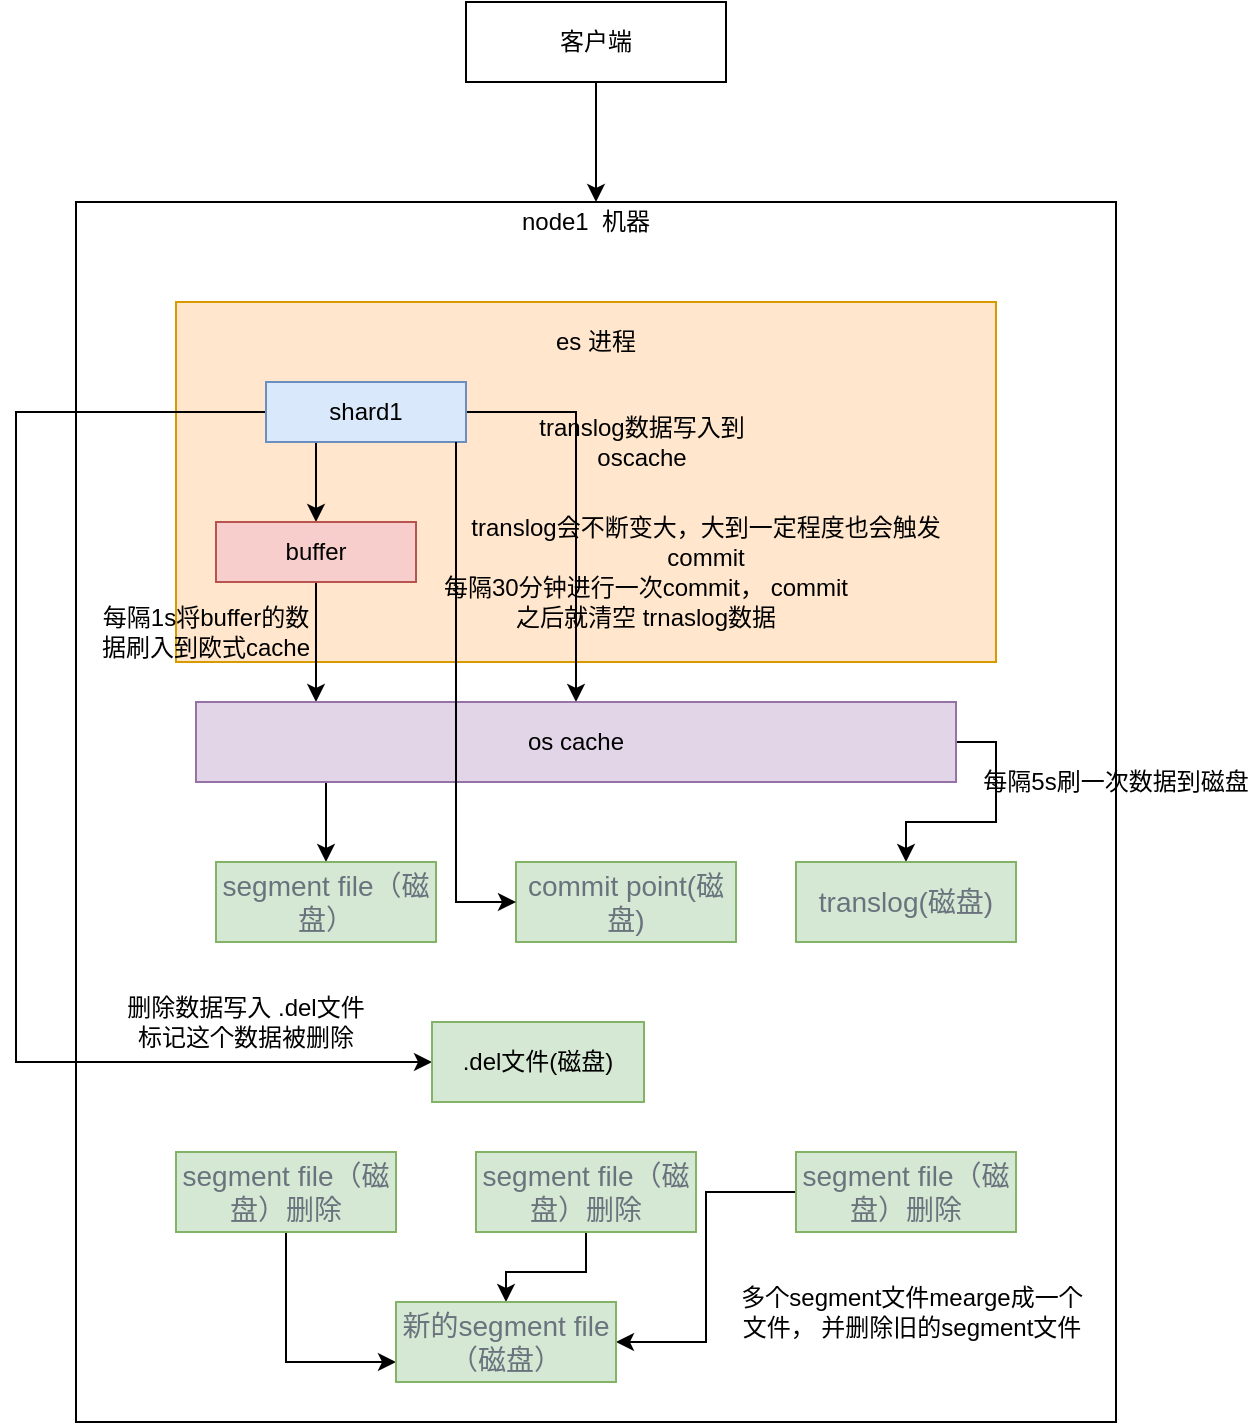 <mxfile version="14.1.2" type="github">
  <diagram id="HTnoRy13JS2AFP6CThfI" name="Page-1">
    <mxGraphModel dx="1422" dy="882" grid="1" gridSize="10" guides="1" tooltips="1" connect="1" arrows="1" fold="1" page="1" pageScale="1" pageWidth="827" pageHeight="1169" math="0" shadow="0">
      <root>
        <mxCell id="0" />
        <mxCell id="1" parent="0" />
        <mxCell id="CtDJ0CZljW0Iu3LUGNHO-1" value="" style="rounded=0;whiteSpace=wrap;html=1;" vertex="1" parent="1">
          <mxGeometry x="130" y="110" width="520" height="610" as="geometry" />
        </mxCell>
        <mxCell id="CtDJ0CZljW0Iu3LUGNHO-7" style="edgeStyle=orthogonalEdgeStyle;rounded=0;orthogonalLoop=1;jettySize=auto;html=1;entryX=0.5;entryY=0;entryDx=0;entryDy=0;" edge="1" parent="1" source="CtDJ0CZljW0Iu3LUGNHO-2" target="CtDJ0CZljW0Iu3LUGNHO-1">
          <mxGeometry relative="1" as="geometry" />
        </mxCell>
        <mxCell id="CtDJ0CZljW0Iu3LUGNHO-2" value="客户端" style="rounded=0;whiteSpace=wrap;html=1;" vertex="1" parent="1">
          <mxGeometry x="325" y="10" width="130" height="40" as="geometry" />
        </mxCell>
        <mxCell id="CtDJ0CZljW0Iu3LUGNHO-3" value="node1&amp;nbsp; 机器" style="text;html=1;strokeColor=none;fillColor=none;align=center;verticalAlign=middle;whiteSpace=wrap;rounded=0;" vertex="1" parent="1">
          <mxGeometry x="340" y="110" width="90" height="20" as="geometry" />
        </mxCell>
        <mxCell id="CtDJ0CZljW0Iu3LUGNHO-4" value="" style="rounded=0;whiteSpace=wrap;html=1;fillColor=#ffe6cc;strokeColor=#d79b00;" vertex="1" parent="1">
          <mxGeometry x="180" y="160" width="410" height="180" as="geometry" />
        </mxCell>
        <mxCell id="CtDJ0CZljW0Iu3LUGNHO-6" value="es 进程" style="text;html=1;strokeColor=none;fillColor=none;align=center;verticalAlign=middle;whiteSpace=wrap;rounded=0;" vertex="1" parent="1">
          <mxGeometry x="350" y="170" width="80" height="20" as="geometry" />
        </mxCell>
        <mxCell id="CtDJ0CZljW0Iu3LUGNHO-12" style="edgeStyle=orthogonalEdgeStyle;rounded=0;orthogonalLoop=1;jettySize=auto;html=1;" edge="1" parent="1" source="CtDJ0CZljW0Iu3LUGNHO-8" target="CtDJ0CZljW0Iu3LUGNHO-10">
          <mxGeometry relative="1" as="geometry">
            <Array as="points">
              <mxPoint x="250" y="240" />
              <mxPoint x="250" y="240" />
            </Array>
          </mxGeometry>
        </mxCell>
        <mxCell id="CtDJ0CZljW0Iu3LUGNHO-21" style="edgeStyle=orthogonalEdgeStyle;rounded=0;orthogonalLoop=1;jettySize=auto;html=1;" edge="1" parent="1" source="CtDJ0CZljW0Iu3LUGNHO-8" target="CtDJ0CZljW0Iu3LUGNHO-13">
          <mxGeometry relative="1" as="geometry">
            <Array as="points">
              <mxPoint x="380" y="215" />
            </Array>
          </mxGeometry>
        </mxCell>
        <mxCell id="CtDJ0CZljW0Iu3LUGNHO-32" style="edgeStyle=orthogonalEdgeStyle;rounded=0;orthogonalLoop=1;jettySize=auto;html=1;entryX=0;entryY=0.5;entryDx=0;entryDy=0;" edge="1" parent="1" source="CtDJ0CZljW0Iu3LUGNHO-8" target="CtDJ0CZljW0Iu3LUGNHO-31">
          <mxGeometry relative="1" as="geometry">
            <Array as="points">
              <mxPoint x="100" y="215" />
              <mxPoint x="100" y="540" />
            </Array>
          </mxGeometry>
        </mxCell>
        <mxCell id="CtDJ0CZljW0Iu3LUGNHO-8" value="shard1" style="rounded=0;whiteSpace=wrap;html=1;fillColor=#dae8fc;strokeColor=#6c8ebf;" vertex="1" parent="1">
          <mxGeometry x="225" y="200" width="100" height="30" as="geometry" />
        </mxCell>
        <mxCell id="CtDJ0CZljW0Iu3LUGNHO-16" style="edgeStyle=orthogonalEdgeStyle;rounded=0;orthogonalLoop=1;jettySize=auto;html=1;" edge="1" parent="1" source="CtDJ0CZljW0Iu3LUGNHO-10" target="CtDJ0CZljW0Iu3LUGNHO-13">
          <mxGeometry relative="1" as="geometry">
            <Array as="points">
              <mxPoint x="250" y="360" />
              <mxPoint x="250" y="360" />
            </Array>
          </mxGeometry>
        </mxCell>
        <mxCell id="CtDJ0CZljW0Iu3LUGNHO-10" value="buffer" style="rounded=0;whiteSpace=wrap;html=1;fillColor=#f8cecc;strokeColor=#b85450;" vertex="1" parent="1">
          <mxGeometry x="200" y="270" width="100" height="30" as="geometry" />
        </mxCell>
        <mxCell id="CtDJ0CZljW0Iu3LUGNHO-19" style="edgeStyle=orthogonalEdgeStyle;rounded=0;orthogonalLoop=1;jettySize=auto;html=1;" edge="1" parent="1" source="CtDJ0CZljW0Iu3LUGNHO-13" target="CtDJ0CZljW0Iu3LUGNHO-18">
          <mxGeometry relative="1" as="geometry">
            <Array as="points">
              <mxPoint x="255" y="410" />
              <mxPoint x="255" y="410" />
            </Array>
          </mxGeometry>
        </mxCell>
        <mxCell id="CtDJ0CZljW0Iu3LUGNHO-25" style="edgeStyle=orthogonalEdgeStyle;rounded=0;orthogonalLoop=1;jettySize=auto;html=1;" edge="1" parent="1" source="CtDJ0CZljW0Iu3LUGNHO-13" target="CtDJ0CZljW0Iu3LUGNHO-23">
          <mxGeometry relative="1" as="geometry">
            <Array as="points">
              <mxPoint x="590" y="380" />
              <mxPoint x="590" y="420" />
              <mxPoint x="545" y="420" />
            </Array>
          </mxGeometry>
        </mxCell>
        <mxCell id="CtDJ0CZljW0Iu3LUGNHO-13" value="os cache" style="rounded=0;whiteSpace=wrap;html=1;fillColor=#e1d5e7;strokeColor=#9673a6;" vertex="1" parent="1">
          <mxGeometry x="190" y="360" width="380" height="40" as="geometry" />
        </mxCell>
        <mxCell id="CtDJ0CZljW0Iu3LUGNHO-17" value="每隔1s将buffer的数据刷入到欧式cache" style="text;html=1;strokeColor=none;fillColor=none;align=center;verticalAlign=middle;whiteSpace=wrap;rounded=0;" vertex="1" parent="1">
          <mxGeometry x="140" y="315" width="110" height="20" as="geometry" />
        </mxCell>
        <mxCell id="CtDJ0CZljW0Iu3LUGNHO-18" value="&lt;span style=&quot;color: rgb(106 , 115 , 125) ; font-family: , &amp;#34;blinkmacsystemfont&amp;#34; , , &amp;#34;pingfang sc&amp;#34; , &amp;#34;helvetica&amp;#34; , &amp;#34;arial&amp;#34; , &amp;#34;hiragino sans gb&amp;#34; , &amp;#34;microsoft yahei&amp;#34; , &amp;#34;simsun&amp;#34; , , &amp;#34;heiti&amp;#34; , , sans-serif ; font-size: 14px&quot;&gt;segment file（磁盘）&lt;/span&gt;" style="rounded=0;whiteSpace=wrap;html=1;fillColor=#d5e8d4;strokeColor=#82b366;" vertex="1" parent="1">
          <mxGeometry x="200" y="440" width="110" height="40" as="geometry" />
        </mxCell>
        <mxCell id="CtDJ0CZljW0Iu3LUGNHO-22" value="translog数据写入到oscache" style="text;html=1;strokeColor=none;fillColor=none;align=center;verticalAlign=middle;whiteSpace=wrap;rounded=0;" vertex="1" parent="1">
          <mxGeometry x="340" y="220" width="146" height="20" as="geometry" />
        </mxCell>
        <mxCell id="CtDJ0CZljW0Iu3LUGNHO-23" value="&lt;span style=&quot;color: rgb(106 , 115 , 125) ; font-family: , &amp;#34;blinkmacsystemfont&amp;#34; , , &amp;#34;pingfang sc&amp;#34; , &amp;#34;helvetica&amp;#34; , &amp;#34;arial&amp;#34; , &amp;#34;hiragino sans gb&amp;#34; , &amp;#34;microsoft yahei&amp;#34; , &amp;#34;simsun&amp;#34; , , &amp;#34;heiti&amp;#34; , , sans-serif ; font-size: 14px&quot;&gt;translog(磁盘)&lt;/span&gt;" style="rounded=0;whiteSpace=wrap;html=1;fillColor=#d5e8d4;strokeColor=#82b366;" vertex="1" parent="1">
          <mxGeometry x="490" y="440" width="110" height="40" as="geometry" />
        </mxCell>
        <mxCell id="CtDJ0CZljW0Iu3LUGNHO-24" value="&lt;span style=&quot;color: rgb(106 , 115 , 125) ; font-family: , &amp;#34;blinkmacsystemfont&amp;#34; , , &amp;#34;pingfang sc&amp;#34; , &amp;#34;helvetica&amp;#34; , &amp;#34;arial&amp;#34; , &amp;#34;hiragino sans gb&amp;#34; , &amp;#34;microsoft yahei&amp;#34; , &amp;#34;simsun&amp;#34; , , &amp;#34;heiti&amp;#34; , , sans-serif ; font-size: 14px&quot;&gt;commit point(磁盘)&lt;/span&gt;" style="rounded=0;whiteSpace=wrap;html=1;fillColor=#d5e8d4;strokeColor=#82b366;" vertex="1" parent="1">
          <mxGeometry x="350" y="440" width="110" height="40" as="geometry" />
        </mxCell>
        <mxCell id="CtDJ0CZljW0Iu3LUGNHO-26" value="每隔5s刷一次数据到磁盘" style="text;html=1;strokeColor=none;fillColor=none;align=center;verticalAlign=middle;whiteSpace=wrap;rounded=0;" vertex="1" parent="1">
          <mxGeometry x="580" y="390" width="140" height="20" as="geometry" />
        </mxCell>
        <mxCell id="CtDJ0CZljW0Iu3LUGNHO-28" style="edgeStyle=orthogonalEdgeStyle;rounded=0;orthogonalLoop=1;jettySize=auto;html=1;" edge="1" parent="1" source="CtDJ0CZljW0Iu3LUGNHO-8" target="CtDJ0CZljW0Iu3LUGNHO-24">
          <mxGeometry relative="1" as="geometry">
            <Array as="points">
              <mxPoint x="320" y="460" />
            </Array>
          </mxGeometry>
        </mxCell>
        <mxCell id="CtDJ0CZljW0Iu3LUGNHO-29" value="每隔30分钟进行一次commit， commit之后就清空 trnaslog数据" style="text;html=1;strokeColor=none;fillColor=none;align=center;verticalAlign=middle;whiteSpace=wrap;rounded=0;" vertex="1" parent="1">
          <mxGeometry x="310" y="300" width="210" height="20" as="geometry" />
        </mxCell>
        <mxCell id="CtDJ0CZljW0Iu3LUGNHO-30" value="translog会不断变大，大到一定程度也会触发commit" style="text;html=1;strokeColor=none;fillColor=none;align=center;verticalAlign=middle;whiteSpace=wrap;rounded=0;" vertex="1" parent="1">
          <mxGeometry x="310" y="270" width="270" height="20" as="geometry" />
        </mxCell>
        <mxCell id="CtDJ0CZljW0Iu3LUGNHO-31" value=".del文件(磁盘)" style="rounded=0;whiteSpace=wrap;html=1;fillColor=#d5e8d4;strokeColor=#82b366;" vertex="1" parent="1">
          <mxGeometry x="308" y="520" width="106" height="40" as="geometry" />
        </mxCell>
        <mxCell id="CtDJ0CZljW0Iu3LUGNHO-33" value="删除数据写入 .del文件标记这个数据被删除" style="text;html=1;strokeColor=none;fillColor=none;align=center;verticalAlign=middle;whiteSpace=wrap;rounded=0;" vertex="1" parent="1">
          <mxGeometry x="150" y="510" width="130" height="20" as="geometry" />
        </mxCell>
        <mxCell id="CtDJ0CZljW0Iu3LUGNHO-40" style="edgeStyle=orthogonalEdgeStyle;rounded=0;orthogonalLoop=1;jettySize=auto;html=1;entryX=0;entryY=0.75;entryDx=0;entryDy=0;" edge="1" parent="1" source="CtDJ0CZljW0Iu3LUGNHO-35" target="CtDJ0CZljW0Iu3LUGNHO-38">
          <mxGeometry relative="1" as="geometry" />
        </mxCell>
        <mxCell id="CtDJ0CZljW0Iu3LUGNHO-35" value="&lt;span style=&quot;color: rgb(106 , 115 , 125) ; font-family: , &amp;#34;blinkmacsystemfont&amp;#34; , , &amp;#34;pingfang sc&amp;#34; , &amp;#34;helvetica&amp;#34; , &amp;#34;arial&amp;#34; , &amp;#34;hiragino sans gb&amp;#34; , &amp;#34;microsoft yahei&amp;#34; , &amp;#34;simsun&amp;#34; , , &amp;#34;heiti&amp;#34; , , sans-serif ; font-size: 14px&quot;&gt;segment file（磁盘）删除&lt;/span&gt;" style="rounded=0;whiteSpace=wrap;html=1;fillColor=#d5e8d4;strokeColor=#82b366;" vertex="1" parent="1">
          <mxGeometry x="180" y="585" width="110" height="40" as="geometry" />
        </mxCell>
        <mxCell id="CtDJ0CZljW0Iu3LUGNHO-41" style="edgeStyle=orthogonalEdgeStyle;rounded=0;orthogonalLoop=1;jettySize=auto;html=1;" edge="1" parent="1" source="CtDJ0CZljW0Iu3LUGNHO-36" target="CtDJ0CZljW0Iu3LUGNHO-38">
          <mxGeometry relative="1" as="geometry" />
        </mxCell>
        <mxCell id="CtDJ0CZljW0Iu3LUGNHO-36" value="&lt;span style=&quot;color: rgb(106 , 115 , 125) ; font-family: , &amp;#34;blinkmacsystemfont&amp;#34; , , &amp;#34;pingfang sc&amp;#34; , &amp;#34;helvetica&amp;#34; , &amp;#34;arial&amp;#34; , &amp;#34;hiragino sans gb&amp;#34; , &amp;#34;microsoft yahei&amp;#34; , &amp;#34;simsun&amp;#34; , , &amp;#34;heiti&amp;#34; , , sans-serif ; font-size: 14px&quot;&gt;segment file（磁盘）删除&lt;/span&gt;" style="rounded=0;whiteSpace=wrap;html=1;fillColor=#d5e8d4;strokeColor=#82b366;" vertex="1" parent="1">
          <mxGeometry x="330" y="585" width="110" height="40" as="geometry" />
        </mxCell>
        <mxCell id="CtDJ0CZljW0Iu3LUGNHO-42" style="edgeStyle=orthogonalEdgeStyle;rounded=0;orthogonalLoop=1;jettySize=auto;html=1;entryX=1;entryY=0.5;entryDx=0;entryDy=0;" edge="1" parent="1" source="CtDJ0CZljW0Iu3LUGNHO-37" target="CtDJ0CZljW0Iu3LUGNHO-38">
          <mxGeometry relative="1" as="geometry" />
        </mxCell>
        <mxCell id="CtDJ0CZljW0Iu3LUGNHO-37" value="&lt;span style=&quot;color: rgb(106 , 115 , 125) ; font-family: , &amp;#34;blinkmacsystemfont&amp;#34; , , &amp;#34;pingfang sc&amp;#34; , &amp;#34;helvetica&amp;#34; , &amp;#34;arial&amp;#34; , &amp;#34;hiragino sans gb&amp;#34; , &amp;#34;microsoft yahei&amp;#34; , &amp;#34;simsun&amp;#34; , , &amp;#34;heiti&amp;#34; , , sans-serif ; font-size: 14px&quot;&gt;segment file（磁盘）删除&lt;/span&gt;" style="rounded=0;whiteSpace=wrap;html=1;fillColor=#d5e8d4;strokeColor=#82b366;" vertex="1" parent="1">
          <mxGeometry x="490" y="585" width="110" height="40" as="geometry" />
        </mxCell>
        <mxCell id="CtDJ0CZljW0Iu3LUGNHO-38" value="&lt;span style=&quot;color: rgb(106 , 115 , 125) ; font-family: , &amp;#34;blinkmacsystemfont&amp;#34; , , &amp;#34;pingfang sc&amp;#34; , &amp;#34;helvetica&amp;#34; , &amp;#34;arial&amp;#34; , &amp;#34;hiragino sans gb&amp;#34; , &amp;#34;microsoft yahei&amp;#34; , &amp;#34;simsun&amp;#34; , , &amp;#34;heiti&amp;#34; , , sans-serif ; font-size: 14px&quot;&gt;新的segment file（磁盘）&lt;/span&gt;" style="rounded=0;whiteSpace=wrap;html=1;fillColor=#d5e8d4;strokeColor=#82b366;" vertex="1" parent="1">
          <mxGeometry x="290" y="660" width="110" height="40" as="geometry" />
        </mxCell>
        <mxCell id="CtDJ0CZljW0Iu3LUGNHO-43" value="多个segment文件mearge成一个文件， 并删除旧的segment文件" style="text;html=1;strokeColor=none;fillColor=none;align=center;verticalAlign=middle;whiteSpace=wrap;rounded=0;" vertex="1" parent="1">
          <mxGeometry x="460" y="640" width="176" height="50" as="geometry" />
        </mxCell>
      </root>
    </mxGraphModel>
  </diagram>
</mxfile>
